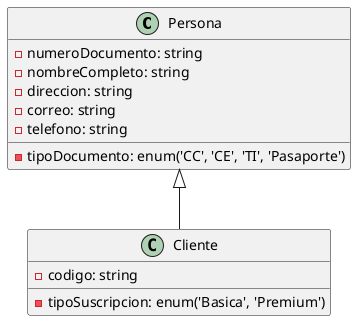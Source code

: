 @startuml

class Persona{
    - tipoDocumento: enum('CC', 'CE', 'TI', 'Pasaporte')
    - numeroDocumento: string
    - nombreCompleto: string
    - direccion: string
    - correo: string
    - telefono: string
}
class Cliente extends Persona{
    - codigo: string
    - tipoSuscripcion: enum('Basica', 'Premium')
}
@enduml